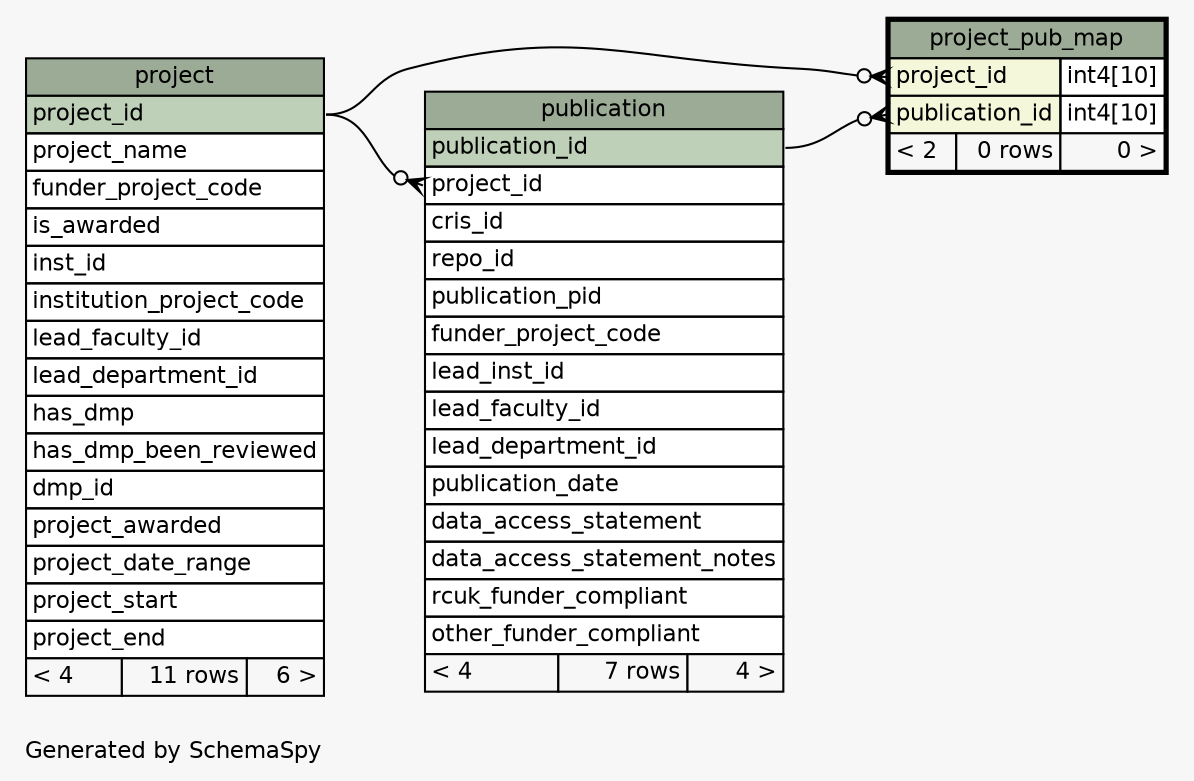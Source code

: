 // dot 2.36.0 on Linux 3.13.0-62-generic
// SchemaSpy rev 590
digraph "oneDegreeRelationshipsDiagram" {
  graph [
    rankdir="RL"
    bgcolor="#f7f7f7"
    label="\nGenerated by SchemaSpy"
    labeljust="l"
    nodesep="0.18"
    ranksep="0.46"
    fontname="Helvetica"
    fontsize="11"
  ];
  node [
    fontname="Helvetica"
    fontsize="11"
    shape="plaintext"
  ];
  edge [
    arrowsize="0.8"
  ];
  "project_pub_map":"project_id":w -> "project":"project_id":e [arrowhead=none dir=back arrowtail=crowodot];
  "project_pub_map":"publication_id":w -> "publication":"publication_id":e [arrowhead=none dir=back arrowtail=crowodot];
  "publication":"project_id":w -> "project":"project_id":e [arrowhead=none dir=back arrowtail=crowodot];
  "project" [
    label=<
    <TABLE BORDER="0" CELLBORDER="1" CELLSPACING="0" BGCOLOR="#ffffff">
      <TR><TD COLSPAN="3" BGCOLOR="#9bab96" ALIGN="CENTER">project</TD></TR>
      <TR><TD PORT="project_id" COLSPAN="3" BGCOLOR="#bed1b8" ALIGN="LEFT">project_id</TD></TR>
      <TR><TD PORT="project_name" COLSPAN="3" ALIGN="LEFT">project_name</TD></TR>
      <TR><TD PORT="funder_project_code" COLSPAN="3" ALIGN="LEFT">funder_project_code</TD></TR>
      <TR><TD PORT="is_awarded" COLSPAN="3" ALIGN="LEFT">is_awarded</TD></TR>
      <TR><TD PORT="inst_id" COLSPAN="3" ALIGN="LEFT">inst_id</TD></TR>
      <TR><TD PORT="institution_project_code" COLSPAN="3" ALIGN="LEFT">institution_project_code</TD></TR>
      <TR><TD PORT="lead_faculty_id" COLSPAN="3" ALIGN="LEFT">lead_faculty_id</TD></TR>
      <TR><TD PORT="lead_department_id" COLSPAN="3" ALIGN="LEFT">lead_department_id</TD></TR>
      <TR><TD PORT="has_dmp" COLSPAN="3" ALIGN="LEFT">has_dmp</TD></TR>
      <TR><TD PORT="has_dmp_been_reviewed" COLSPAN="3" ALIGN="LEFT">has_dmp_been_reviewed</TD></TR>
      <TR><TD PORT="dmp_id" COLSPAN="3" ALIGN="LEFT">dmp_id</TD></TR>
      <TR><TD PORT="project_awarded" COLSPAN="3" ALIGN="LEFT">project_awarded</TD></TR>
      <TR><TD PORT="project_date_range" COLSPAN="3" ALIGN="LEFT">project_date_range</TD></TR>
      <TR><TD PORT="project_start" COLSPAN="3" ALIGN="LEFT">project_start</TD></TR>
      <TR><TD PORT="project_end" COLSPAN="3" ALIGN="LEFT">project_end</TD></TR>
      <TR><TD ALIGN="LEFT" BGCOLOR="#f7f7f7">&lt; 4</TD><TD ALIGN="RIGHT" BGCOLOR="#f7f7f7">11 rows</TD><TD ALIGN="RIGHT" BGCOLOR="#f7f7f7">6 &gt;</TD></TR>
    </TABLE>>
    URL="project.html"
    tooltip="project"
  ];
  "project_pub_map" [
    label=<
    <TABLE BORDER="2" CELLBORDER="1" CELLSPACING="0" BGCOLOR="#ffffff">
      <TR><TD COLSPAN="3" BGCOLOR="#9bab96" ALIGN="CENTER">project_pub_map</TD></TR>
      <TR><TD PORT="project_id" COLSPAN="2" BGCOLOR="#f4f7da" ALIGN="LEFT">project_id</TD><TD PORT="project_id.type" ALIGN="LEFT">int4[10]</TD></TR>
      <TR><TD PORT="publication_id" COLSPAN="2" BGCOLOR="#f4f7da" ALIGN="LEFT">publication_id</TD><TD PORT="publication_id.type" ALIGN="LEFT">int4[10]</TD></TR>
      <TR><TD ALIGN="LEFT" BGCOLOR="#f7f7f7">&lt; 2</TD><TD ALIGN="RIGHT" BGCOLOR="#f7f7f7">0 rows</TD><TD ALIGN="RIGHT" BGCOLOR="#f7f7f7">0 &gt;</TD></TR>
    </TABLE>>
    URL="project_pub_map.html"
    tooltip="project_pub_map"
  ];
  "publication" [
    label=<
    <TABLE BORDER="0" CELLBORDER="1" CELLSPACING="0" BGCOLOR="#ffffff">
      <TR><TD COLSPAN="3" BGCOLOR="#9bab96" ALIGN="CENTER">publication</TD></TR>
      <TR><TD PORT="publication_id" COLSPAN="3" BGCOLOR="#bed1b8" ALIGN="LEFT">publication_id</TD></TR>
      <TR><TD PORT="project_id" COLSPAN="3" ALIGN="LEFT">project_id</TD></TR>
      <TR><TD PORT="cris_id" COLSPAN="3" ALIGN="LEFT">cris_id</TD></TR>
      <TR><TD PORT="repo_id" COLSPAN="3" ALIGN="LEFT">repo_id</TD></TR>
      <TR><TD PORT="publication_pid" COLSPAN="3" ALIGN="LEFT">publication_pid</TD></TR>
      <TR><TD PORT="funder_project_code" COLSPAN="3" ALIGN="LEFT">funder_project_code</TD></TR>
      <TR><TD PORT="lead_inst_id" COLSPAN="3" ALIGN="LEFT">lead_inst_id</TD></TR>
      <TR><TD PORT="lead_faculty_id" COLSPAN="3" ALIGN="LEFT">lead_faculty_id</TD></TR>
      <TR><TD PORT="lead_department_id" COLSPAN="3" ALIGN="LEFT">lead_department_id</TD></TR>
      <TR><TD PORT="publication_date" COLSPAN="3" ALIGN="LEFT">publication_date</TD></TR>
      <TR><TD PORT="data_access_statement" COLSPAN="3" ALIGN="LEFT">data_access_statement</TD></TR>
      <TR><TD PORT="data_access_statement_notes" COLSPAN="3" ALIGN="LEFT">data_access_statement_notes</TD></TR>
      <TR><TD PORT="rcuk_funder_compliant" COLSPAN="3" ALIGN="LEFT">rcuk_funder_compliant</TD></TR>
      <TR><TD PORT="other_funder_compliant" COLSPAN="3" ALIGN="LEFT">other_funder_compliant</TD></TR>
      <TR><TD ALIGN="LEFT" BGCOLOR="#f7f7f7">&lt; 4</TD><TD ALIGN="RIGHT" BGCOLOR="#f7f7f7">7 rows</TD><TD ALIGN="RIGHT" BGCOLOR="#f7f7f7">4 &gt;</TD></TR>
    </TABLE>>
    URL="publication.html"
    tooltip="publication"
  ];
}
